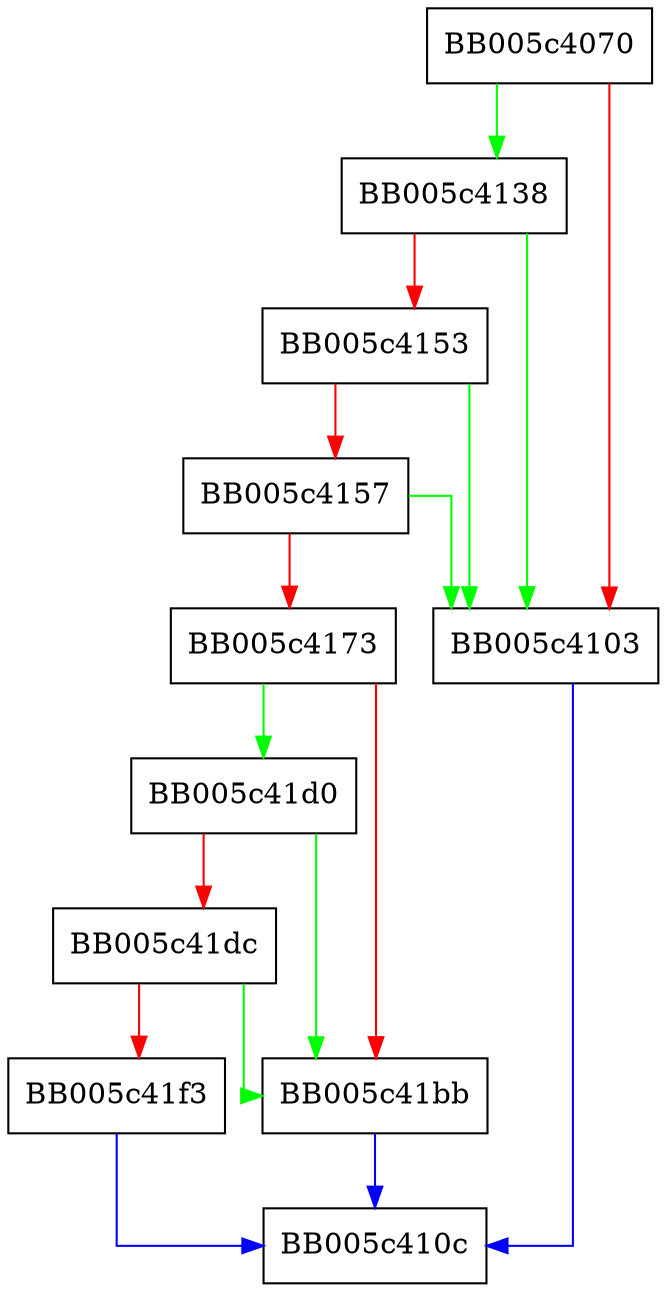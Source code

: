 digraph EVP_PKEY_CTX_get_algor_params {
  node [shape="box"];
  graph [splines=ortho];
  BB005c4070 -> BB005c4138 [color="green"];
  BB005c4070 -> BB005c4103 [color="red"];
  BB005c4103 -> BB005c410c [color="blue"];
  BB005c4138 -> BB005c4103 [color="green"];
  BB005c4138 -> BB005c4153 [color="red"];
  BB005c4153 -> BB005c4103 [color="green"];
  BB005c4153 -> BB005c4157 [color="red"];
  BB005c4157 -> BB005c4103 [color="green"];
  BB005c4157 -> BB005c4173 [color="red"];
  BB005c4173 -> BB005c41d0 [color="green"];
  BB005c4173 -> BB005c41bb [color="red"];
  BB005c41bb -> BB005c410c [color="blue"];
  BB005c41d0 -> BB005c41bb [color="green"];
  BB005c41d0 -> BB005c41dc [color="red"];
  BB005c41dc -> BB005c41bb [color="green"];
  BB005c41dc -> BB005c41f3 [color="red"];
  BB005c41f3 -> BB005c410c [color="blue"];
}